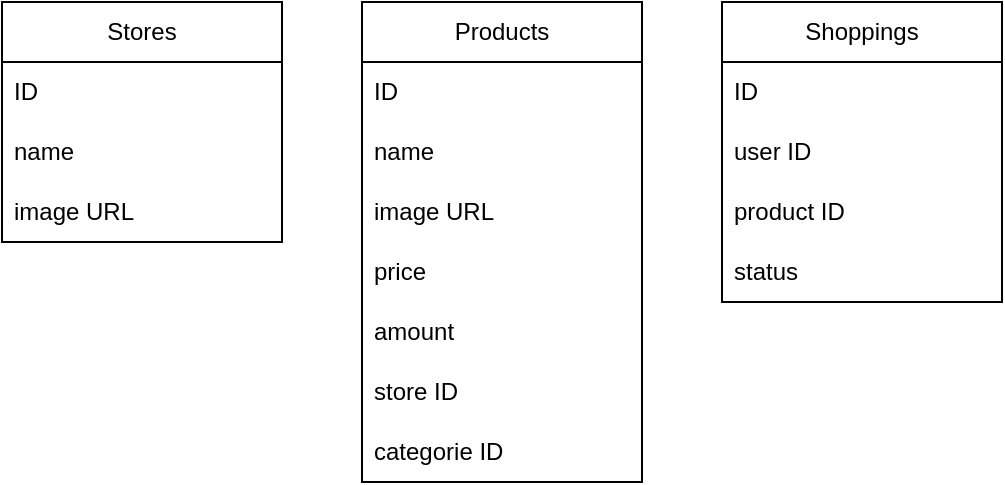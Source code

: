 <mxfile version="23.0.2" type="device">
  <diagram name="Página-1" id="_9DWdkD8X3z-Aqm_xIfV">
    <mxGraphModel dx="875" dy="435" grid="1" gridSize="10" guides="1" tooltips="1" connect="1" arrows="1" fold="1" page="1" pageScale="1" pageWidth="827" pageHeight="1169" math="0" shadow="0">
      <root>
        <mxCell id="0" />
        <mxCell id="1" parent="0" />
        <mxCell id="SRzsUbQi-B0D5VU9GWcm-2" value="Stores" style="swimlane;fontStyle=0;childLayout=stackLayout;horizontal=1;startSize=30;horizontalStack=0;resizeParent=1;resizeParentMax=0;resizeLast=0;collapsible=1;marginBottom=0;whiteSpace=wrap;html=1;" vertex="1" parent="1">
          <mxGeometry x="40" y="40" width="140" height="120" as="geometry" />
        </mxCell>
        <mxCell id="SRzsUbQi-B0D5VU9GWcm-3" value="ID" style="text;strokeColor=none;fillColor=none;align=left;verticalAlign=middle;spacingLeft=4;spacingRight=4;overflow=hidden;points=[[0,0.5],[1,0.5]];portConstraint=eastwest;rotatable=0;whiteSpace=wrap;html=1;" vertex="1" parent="SRzsUbQi-B0D5VU9GWcm-2">
          <mxGeometry y="30" width="140" height="30" as="geometry" />
        </mxCell>
        <mxCell id="SRzsUbQi-B0D5VU9GWcm-4" value="name" style="text;strokeColor=none;fillColor=none;align=left;verticalAlign=middle;spacingLeft=4;spacingRight=4;overflow=hidden;points=[[0,0.5],[1,0.5]];portConstraint=eastwest;rotatable=0;whiteSpace=wrap;html=1;" vertex="1" parent="SRzsUbQi-B0D5VU9GWcm-2">
          <mxGeometry y="60" width="140" height="30" as="geometry" />
        </mxCell>
        <mxCell id="SRzsUbQi-B0D5VU9GWcm-5" value="image URL" style="text;strokeColor=none;fillColor=none;align=left;verticalAlign=middle;spacingLeft=4;spacingRight=4;overflow=hidden;points=[[0,0.5],[1,0.5]];portConstraint=eastwest;rotatable=0;whiteSpace=wrap;html=1;" vertex="1" parent="SRzsUbQi-B0D5VU9GWcm-2">
          <mxGeometry y="90" width="140" height="30" as="geometry" />
        </mxCell>
        <mxCell id="SRzsUbQi-B0D5VU9GWcm-7" value="Products" style="swimlane;fontStyle=0;childLayout=stackLayout;horizontal=1;startSize=30;horizontalStack=0;resizeParent=1;resizeParentMax=0;resizeLast=0;collapsible=1;marginBottom=0;whiteSpace=wrap;html=1;" vertex="1" parent="1">
          <mxGeometry x="220" y="40" width="140" height="240" as="geometry" />
        </mxCell>
        <mxCell id="SRzsUbQi-B0D5VU9GWcm-8" value="ID" style="text;strokeColor=none;fillColor=none;align=left;verticalAlign=middle;spacingLeft=4;spacingRight=4;overflow=hidden;points=[[0,0.5],[1,0.5]];portConstraint=eastwest;rotatable=0;whiteSpace=wrap;html=1;" vertex="1" parent="SRzsUbQi-B0D5VU9GWcm-7">
          <mxGeometry y="30" width="140" height="30" as="geometry" />
        </mxCell>
        <mxCell id="SRzsUbQi-B0D5VU9GWcm-9" value="name" style="text;strokeColor=none;fillColor=none;align=left;verticalAlign=middle;spacingLeft=4;spacingRight=4;overflow=hidden;points=[[0,0.5],[1,0.5]];portConstraint=eastwest;rotatable=0;whiteSpace=wrap;html=1;" vertex="1" parent="SRzsUbQi-B0D5VU9GWcm-7">
          <mxGeometry y="60" width="140" height="30" as="geometry" />
        </mxCell>
        <mxCell id="SRzsUbQi-B0D5VU9GWcm-12" value="image URL" style="text;strokeColor=none;fillColor=none;align=left;verticalAlign=middle;spacingLeft=4;spacingRight=4;overflow=hidden;points=[[0,0.5],[1,0.5]];portConstraint=eastwest;rotatable=0;whiteSpace=wrap;html=1;" vertex="1" parent="SRzsUbQi-B0D5VU9GWcm-7">
          <mxGeometry y="90" width="140" height="30" as="geometry" />
        </mxCell>
        <mxCell id="SRzsUbQi-B0D5VU9GWcm-11" value="price" style="text;strokeColor=none;fillColor=none;align=left;verticalAlign=middle;spacingLeft=4;spacingRight=4;overflow=hidden;points=[[0,0.5],[1,0.5]];portConstraint=eastwest;rotatable=0;whiteSpace=wrap;html=1;" vertex="1" parent="SRzsUbQi-B0D5VU9GWcm-7">
          <mxGeometry y="120" width="140" height="30" as="geometry" />
        </mxCell>
        <mxCell id="SRzsUbQi-B0D5VU9GWcm-13" value="amount" style="text;strokeColor=none;fillColor=none;align=left;verticalAlign=middle;spacingLeft=4;spacingRight=4;overflow=hidden;points=[[0,0.5],[1,0.5]];portConstraint=eastwest;rotatable=0;whiteSpace=wrap;html=1;" vertex="1" parent="SRzsUbQi-B0D5VU9GWcm-7">
          <mxGeometry y="150" width="140" height="30" as="geometry" />
        </mxCell>
        <mxCell id="SRzsUbQi-B0D5VU9GWcm-10" value="store ID" style="text;strokeColor=none;fillColor=none;align=left;verticalAlign=middle;spacingLeft=4;spacingRight=4;overflow=hidden;points=[[0,0.5],[1,0.5]];portConstraint=eastwest;rotatable=0;whiteSpace=wrap;html=1;" vertex="1" parent="SRzsUbQi-B0D5VU9GWcm-7">
          <mxGeometry y="180" width="140" height="30" as="geometry" />
        </mxCell>
        <mxCell id="SRzsUbQi-B0D5VU9GWcm-14" value="categorie ID" style="text;strokeColor=none;fillColor=none;align=left;verticalAlign=middle;spacingLeft=4;spacingRight=4;overflow=hidden;points=[[0,0.5],[1,0.5]];portConstraint=eastwest;rotatable=0;whiteSpace=wrap;html=1;" vertex="1" parent="SRzsUbQi-B0D5VU9GWcm-7">
          <mxGeometry y="210" width="140" height="30" as="geometry" />
        </mxCell>
        <mxCell id="SRzsUbQi-B0D5VU9GWcm-15" value="Shoppings" style="swimlane;fontStyle=0;childLayout=stackLayout;horizontal=1;startSize=30;horizontalStack=0;resizeParent=1;resizeParentMax=0;resizeLast=0;collapsible=1;marginBottom=0;whiteSpace=wrap;html=1;" vertex="1" parent="1">
          <mxGeometry x="400" y="40" width="140" height="150" as="geometry" />
        </mxCell>
        <mxCell id="SRzsUbQi-B0D5VU9GWcm-16" value="ID" style="text;strokeColor=none;fillColor=none;align=left;verticalAlign=middle;spacingLeft=4;spacingRight=4;overflow=hidden;points=[[0,0.5],[1,0.5]];portConstraint=eastwest;rotatable=0;whiteSpace=wrap;html=1;" vertex="1" parent="SRzsUbQi-B0D5VU9GWcm-15">
          <mxGeometry y="30" width="140" height="30" as="geometry" />
        </mxCell>
        <mxCell id="SRzsUbQi-B0D5VU9GWcm-17" value="user ID" style="text;strokeColor=none;fillColor=none;align=left;verticalAlign=middle;spacingLeft=4;spacingRight=4;overflow=hidden;points=[[0,0.5],[1,0.5]];portConstraint=eastwest;rotatable=0;whiteSpace=wrap;html=1;" vertex="1" parent="SRzsUbQi-B0D5VU9GWcm-15">
          <mxGeometry y="60" width="140" height="30" as="geometry" />
        </mxCell>
        <mxCell id="SRzsUbQi-B0D5VU9GWcm-18" value="product ID" style="text;strokeColor=none;fillColor=none;align=left;verticalAlign=middle;spacingLeft=4;spacingRight=4;overflow=hidden;points=[[0,0.5],[1,0.5]];portConstraint=eastwest;rotatable=0;whiteSpace=wrap;html=1;" vertex="1" parent="SRzsUbQi-B0D5VU9GWcm-15">
          <mxGeometry y="90" width="140" height="30" as="geometry" />
        </mxCell>
        <mxCell id="SRzsUbQi-B0D5VU9GWcm-19" value="status" style="text;strokeColor=none;fillColor=none;align=left;verticalAlign=middle;spacingLeft=4;spacingRight=4;overflow=hidden;points=[[0,0.5],[1,0.5]];portConstraint=eastwest;rotatable=0;whiteSpace=wrap;html=1;" vertex="1" parent="SRzsUbQi-B0D5VU9GWcm-15">
          <mxGeometry y="120" width="140" height="30" as="geometry" />
        </mxCell>
      </root>
    </mxGraphModel>
  </diagram>
</mxfile>
